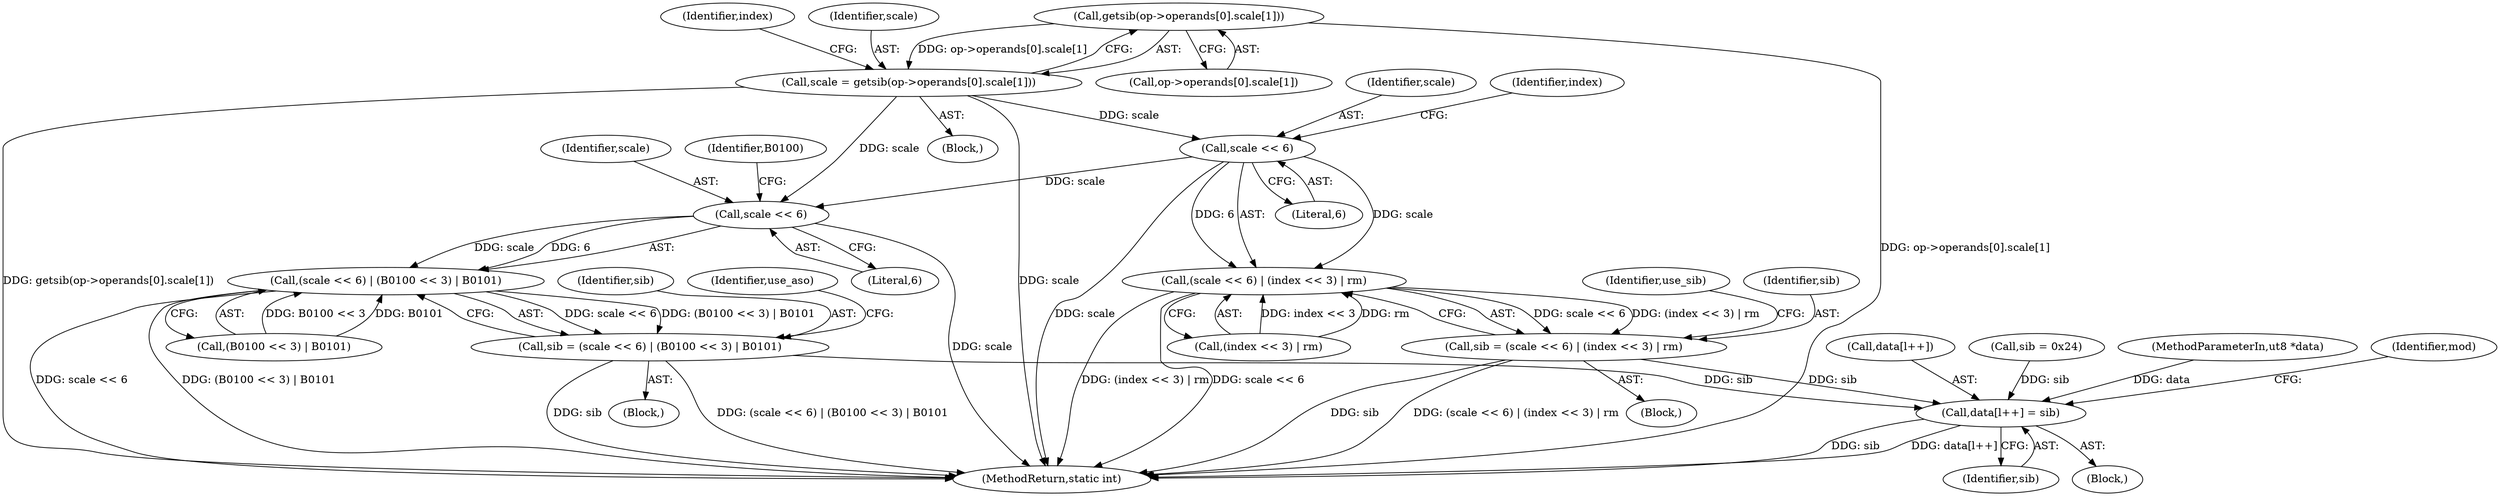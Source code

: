 digraph "0_radare2_f17bfd9f1da05f30f23a4dd05e9d2363e1406948@API" {
"1001020" [label="(Call,getsib(op->operands[0].scale[1]))"];
"1001018" [label="(Call,scale = getsib(op->operands[0].scale[1]))"];
"1001042" [label="(Call,scale << 6)"];
"1001041" [label="(Call,(scale << 6) | (index << 3) | rm)"];
"1001039" [label="(Call,sib = (scale << 6) | (index << 3) | rm)"];
"1001148" [label="(Call,data[l++] = sib)"];
"1001085" [label="(Call,scale << 6)"];
"1001084" [label="(Call,(scale << 6) | (B0100 << 3) | B0101)"];
"1001082" [label="(Call,sib = (scale << 6) | (B0100 << 3) | B0101)"];
"1001047" [label="(Identifier,index)"];
"1001084" [label="(Call,(scale << 6) | (B0100 << 3) | B0101)"];
"1003216" [label="(MethodReturn,static int)"];
"1000961" [label="(Block,)"];
"1001059" [label="(Call,sib = 0x24)"];
"1001147" [label="(Block,)"];
"1001021" [label="(Call,op->operands[0].scale[1])"];
"1001020" [label="(Call,getsib(op->operands[0].scale[1]))"];
"1001032" [label="(Identifier,index)"];
"1000104" [label="(MethodParameterIn,ut8 *data)"];
"1001040" [label="(Identifier,sib)"];
"1001156" [label="(Identifier,mod)"];
"1001083" [label="(Identifier,sib)"];
"1001090" [label="(Identifier,B0100)"];
"1001045" [label="(Call,(index << 3) | rm)"];
"1001087" [label="(Literal,6)"];
"1001088" [label="(Call,(B0100 << 3) | B0101)"];
"1001039" [label="(Call,sib = (scale << 6) | (index << 3) | rm)"];
"1001085" [label="(Call,scale << 6)"];
"1001043" [label="(Identifier,scale)"];
"1001019" [label="(Identifier,scale)"];
"1001041" [label="(Call,(scale << 6) | (index << 3) | rm)"];
"1001082" [label="(Call,sib = (scale << 6) | (B0100 << 3) | B0101)"];
"1001018" [label="(Call,scale = getsib(op->operands[0].scale[1]))"];
"1001063" [label="(Identifier,use_sib)"];
"1001107" [label="(Identifier,use_aso)"];
"1001086" [label="(Identifier,scale)"];
"1001153" [label="(Identifier,sib)"];
"1001035" [label="(Block,)"];
"1001148" [label="(Call,data[l++] = sib)"];
"1001044" [label="(Literal,6)"];
"1001149" [label="(Call,data[l++])"];
"1001042" [label="(Call,scale << 6)"];
"1001070" [label="(Block,)"];
"1001020" -> "1001018"  [label="AST: "];
"1001020" -> "1001021"  [label="CFG: "];
"1001021" -> "1001020"  [label="AST: "];
"1001018" -> "1001020"  [label="CFG: "];
"1001020" -> "1003216"  [label="DDG: op->operands[0].scale[1]"];
"1001020" -> "1001018"  [label="DDG: op->operands[0].scale[1]"];
"1001018" -> "1000961"  [label="AST: "];
"1001019" -> "1001018"  [label="AST: "];
"1001032" -> "1001018"  [label="CFG: "];
"1001018" -> "1003216"  [label="DDG: scale"];
"1001018" -> "1003216"  [label="DDG: getsib(op->operands[0].scale[1])"];
"1001018" -> "1001042"  [label="DDG: scale"];
"1001018" -> "1001085"  [label="DDG: scale"];
"1001042" -> "1001041"  [label="AST: "];
"1001042" -> "1001044"  [label="CFG: "];
"1001043" -> "1001042"  [label="AST: "];
"1001044" -> "1001042"  [label="AST: "];
"1001047" -> "1001042"  [label="CFG: "];
"1001042" -> "1003216"  [label="DDG: scale"];
"1001042" -> "1001041"  [label="DDG: scale"];
"1001042" -> "1001041"  [label="DDG: 6"];
"1001042" -> "1001085"  [label="DDG: scale"];
"1001041" -> "1001039"  [label="AST: "];
"1001041" -> "1001045"  [label="CFG: "];
"1001045" -> "1001041"  [label="AST: "];
"1001039" -> "1001041"  [label="CFG: "];
"1001041" -> "1003216"  [label="DDG: (index << 3) | rm"];
"1001041" -> "1003216"  [label="DDG: scale << 6"];
"1001041" -> "1001039"  [label="DDG: scale << 6"];
"1001041" -> "1001039"  [label="DDG: (index << 3) | rm"];
"1001045" -> "1001041"  [label="DDG: index << 3"];
"1001045" -> "1001041"  [label="DDG: rm"];
"1001039" -> "1001035"  [label="AST: "];
"1001040" -> "1001039"  [label="AST: "];
"1001063" -> "1001039"  [label="CFG: "];
"1001039" -> "1003216"  [label="DDG: (scale << 6) | (index << 3) | rm"];
"1001039" -> "1003216"  [label="DDG: sib"];
"1001039" -> "1001148"  [label="DDG: sib"];
"1001148" -> "1001147"  [label="AST: "];
"1001148" -> "1001153"  [label="CFG: "];
"1001149" -> "1001148"  [label="AST: "];
"1001153" -> "1001148"  [label="AST: "];
"1001156" -> "1001148"  [label="CFG: "];
"1001148" -> "1003216"  [label="DDG: sib"];
"1001148" -> "1003216"  [label="DDG: data[l++]"];
"1001059" -> "1001148"  [label="DDG: sib"];
"1001082" -> "1001148"  [label="DDG: sib"];
"1000104" -> "1001148"  [label="DDG: data"];
"1001085" -> "1001084"  [label="AST: "];
"1001085" -> "1001087"  [label="CFG: "];
"1001086" -> "1001085"  [label="AST: "];
"1001087" -> "1001085"  [label="AST: "];
"1001090" -> "1001085"  [label="CFG: "];
"1001085" -> "1003216"  [label="DDG: scale"];
"1001085" -> "1001084"  [label="DDG: scale"];
"1001085" -> "1001084"  [label="DDG: 6"];
"1001084" -> "1001082"  [label="AST: "];
"1001084" -> "1001088"  [label="CFG: "];
"1001088" -> "1001084"  [label="AST: "];
"1001082" -> "1001084"  [label="CFG: "];
"1001084" -> "1003216"  [label="DDG: scale << 6"];
"1001084" -> "1003216"  [label="DDG: (B0100 << 3) | B0101"];
"1001084" -> "1001082"  [label="DDG: scale << 6"];
"1001084" -> "1001082"  [label="DDG: (B0100 << 3) | B0101"];
"1001088" -> "1001084"  [label="DDG: B0100 << 3"];
"1001088" -> "1001084"  [label="DDG: B0101"];
"1001082" -> "1001070"  [label="AST: "];
"1001083" -> "1001082"  [label="AST: "];
"1001107" -> "1001082"  [label="CFG: "];
"1001082" -> "1003216"  [label="DDG: (scale << 6) | (B0100 << 3) | B0101"];
"1001082" -> "1003216"  [label="DDG: sib"];
}

